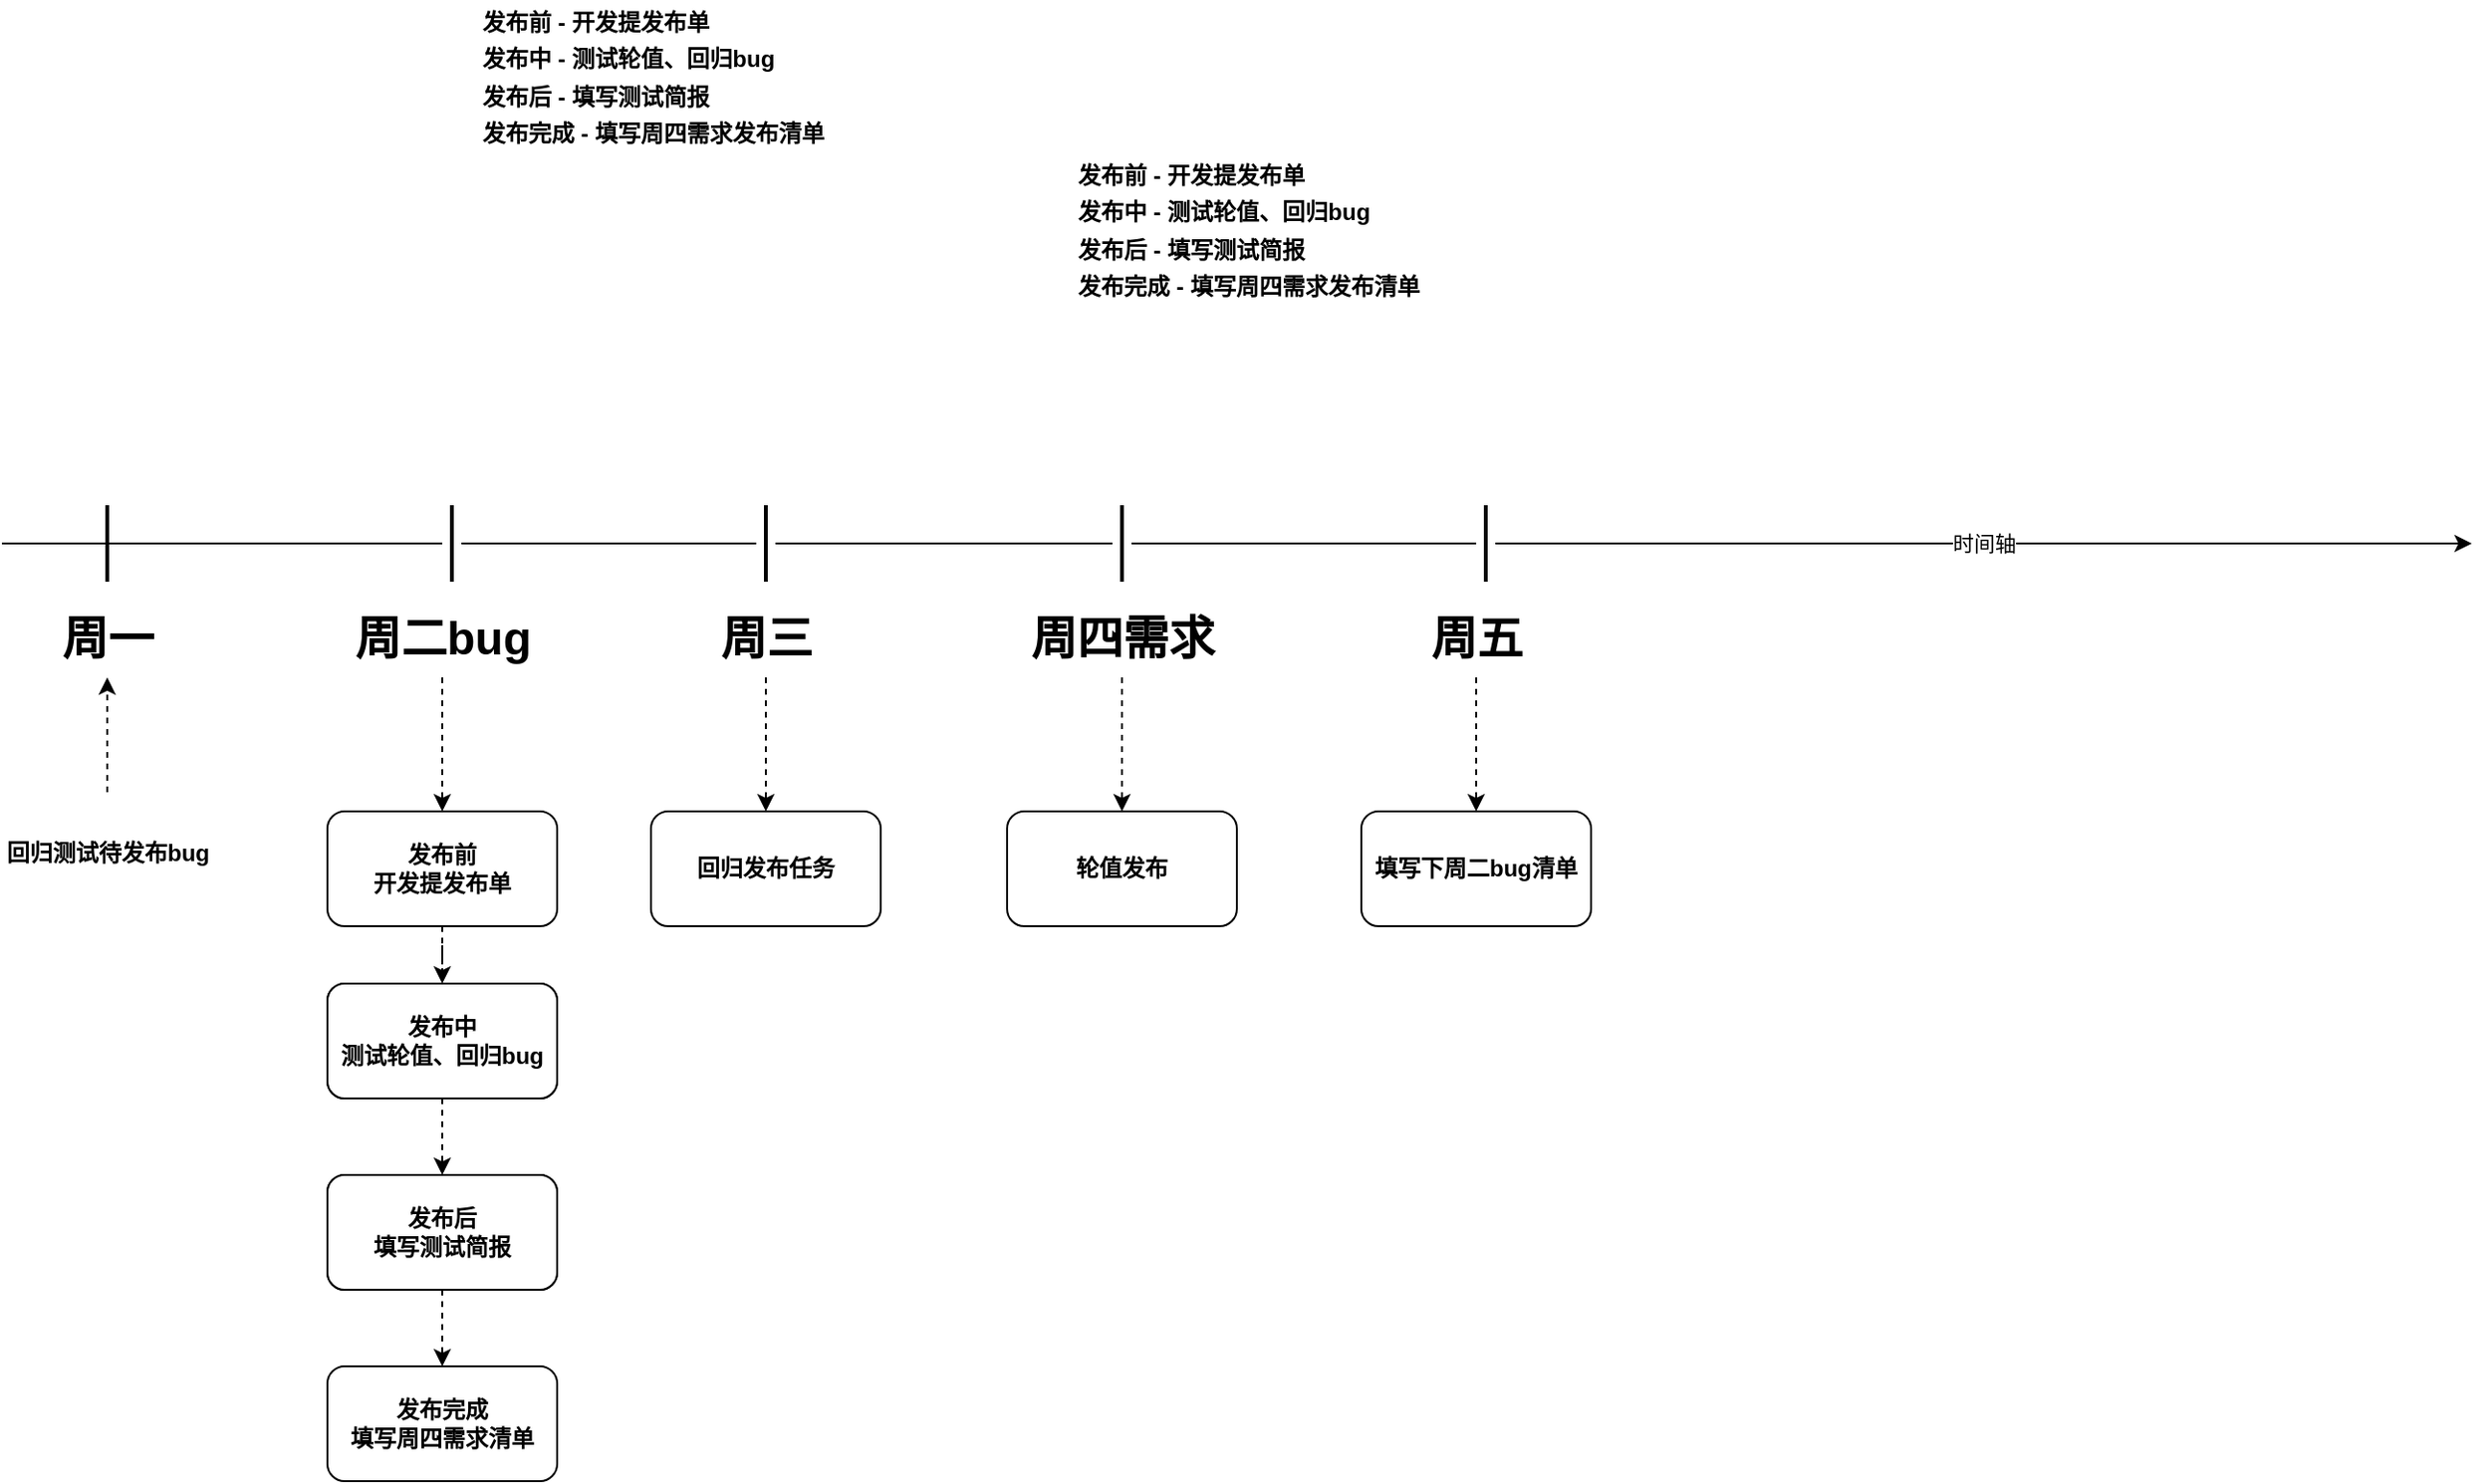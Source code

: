 <mxfile version="15.6.8" type="github">
  <diagram id="ou2I0I9FXUBxEGET_Rn_" name="Page-1">
    <mxGraphModel dx="1422" dy="762" grid="1" gridSize="10" guides="1" tooltips="1" connect="1" arrows="1" fold="1" page="1" pageScale="1" pageWidth="827" pageHeight="1169" math="0" shadow="0">
      <root>
        <mxCell id="0" />
        <mxCell id="1" parent="0" />
        <mxCell id="0ZZxTa-P83YtZlL9Fl9--2" value="时间轴" style="endArrow=classic;html=1;rounded=0;startArrow=none;" edge="1" parent="1" source="0ZZxTa-P83YtZlL9Fl9--12">
          <mxGeometry relative="1" as="geometry">
            <mxPoint x="20" y="290" as="sourcePoint" />
            <mxPoint x="1310" y="290" as="targetPoint" />
          </mxGeometry>
        </mxCell>
        <mxCell id="0ZZxTa-P83YtZlL9Fl9--4" value="" style="line;strokeWidth=2;direction=south;html=1;" vertex="1" parent="1">
          <mxGeometry x="70" y="270" width="10" height="40" as="geometry" />
        </mxCell>
        <mxCell id="0ZZxTa-P83YtZlL9Fl9--5" value="" style="line;strokeWidth=2;direction=south;html=1;" vertex="1" parent="1">
          <mxGeometry x="250" y="270" width="10" height="40" as="geometry" />
        </mxCell>
        <mxCell id="0ZZxTa-P83YtZlL9Fl9--6" value="" style="endArrow=none;html=1;rounded=0;" edge="1" parent="1" target="0ZZxTa-P83YtZlL9Fl9--5">
          <mxGeometry relative="1" as="geometry">
            <mxPoint x="20" y="290" as="sourcePoint" />
            <mxPoint x="1310" y="290" as="targetPoint" />
          </mxGeometry>
        </mxCell>
        <mxCell id="0ZZxTa-P83YtZlL9Fl9--8" value="" style="line;strokeWidth=2;direction=south;html=1;" vertex="1" parent="1">
          <mxGeometry x="414" y="270" width="10" height="40" as="geometry" />
        </mxCell>
        <mxCell id="0ZZxTa-P83YtZlL9Fl9--9" value="" style="endArrow=none;html=1;rounded=0;startArrow=none;" edge="1" parent="1" source="0ZZxTa-P83YtZlL9Fl9--5" target="0ZZxTa-P83YtZlL9Fl9--8">
          <mxGeometry relative="1" as="geometry">
            <mxPoint x="260" y="290" as="sourcePoint" />
            <mxPoint x="1310" y="290" as="targetPoint" />
          </mxGeometry>
        </mxCell>
        <mxCell id="0ZZxTa-P83YtZlL9Fl9--10" value="" style="line;strokeWidth=2;direction=south;html=1;" vertex="1" parent="1">
          <mxGeometry x="600" y="270" width="10" height="40" as="geometry" />
        </mxCell>
        <mxCell id="0ZZxTa-P83YtZlL9Fl9--11" value="" style="endArrow=none;html=1;rounded=0;startArrow=none;" edge="1" parent="1" source="0ZZxTa-P83YtZlL9Fl9--8" target="0ZZxTa-P83YtZlL9Fl9--10">
          <mxGeometry relative="1" as="geometry">
            <mxPoint x="424" y="290" as="sourcePoint" />
            <mxPoint x="1310" y="290" as="targetPoint" />
          </mxGeometry>
        </mxCell>
        <mxCell id="0ZZxTa-P83YtZlL9Fl9--12" value="" style="line;strokeWidth=2;direction=south;html=1;" vertex="1" parent="1">
          <mxGeometry x="790" y="270" width="10" height="40" as="geometry" />
        </mxCell>
        <mxCell id="0ZZxTa-P83YtZlL9Fl9--13" value="" style="endArrow=none;html=1;rounded=0;startArrow=none;" edge="1" parent="1" source="0ZZxTa-P83YtZlL9Fl9--10" target="0ZZxTa-P83YtZlL9Fl9--12">
          <mxGeometry relative="1" as="geometry">
            <mxPoint x="610" y="290" as="sourcePoint" />
            <mxPoint x="1310" y="290" as="targetPoint" />
          </mxGeometry>
        </mxCell>
        <mxCell id="0ZZxTa-P83YtZlL9Fl9--17" value="周一" style="text;strokeColor=none;fillColor=none;html=1;fontSize=24;fontStyle=1;verticalAlign=middle;align=center;" vertex="1" parent="1">
          <mxGeometry x="25" y="320" width="100" height="40" as="geometry" />
        </mxCell>
        <mxCell id="0ZZxTa-P83YtZlL9Fl9--18" value="周二bug" style="text;strokeColor=none;fillColor=none;html=1;fontSize=24;fontStyle=1;verticalAlign=middle;align=center;" vertex="1" parent="1">
          <mxGeometry x="200" y="320" width="100" height="40" as="geometry" />
        </mxCell>
        <mxCell id="0ZZxTa-P83YtZlL9Fl9--19" value="周三" style="text;strokeColor=none;fillColor=none;html=1;fontSize=24;fontStyle=1;verticalAlign=middle;align=center;" vertex="1" parent="1">
          <mxGeometry x="369" y="320" width="100" height="40" as="geometry" />
        </mxCell>
        <mxCell id="0ZZxTa-P83YtZlL9Fl9--20" value="周四需求" style="text;strokeColor=none;fillColor=none;html=1;fontSize=24;fontStyle=1;verticalAlign=middle;align=center;" vertex="1" parent="1">
          <mxGeometry x="555" y="320" width="100" height="40" as="geometry" />
        </mxCell>
        <mxCell id="0ZZxTa-P83YtZlL9Fl9--45" value="" style="edgeStyle=orthogonalEdgeStyle;rounded=0;orthogonalLoop=1;jettySize=auto;html=1;dashed=1;fontSize=12;" edge="1" parent="1" source="0ZZxTa-P83YtZlL9Fl9--21" target="0ZZxTa-P83YtZlL9Fl9--44">
          <mxGeometry relative="1" as="geometry" />
        </mxCell>
        <mxCell id="0ZZxTa-P83YtZlL9Fl9--21" value="周五" style="text;strokeColor=none;fillColor=none;html=1;fontSize=24;fontStyle=1;verticalAlign=middle;align=center;" vertex="1" parent="1">
          <mxGeometry x="740" y="320" width="100" height="40" as="geometry" />
        </mxCell>
        <mxCell id="0ZZxTa-P83YtZlL9Fl9--23" value="" style="endArrow=classic;html=1;rounded=0;entryX=0.5;entryY=1;entryDx=0;entryDy=0;dashed=1;" edge="1" parent="1" target="0ZZxTa-P83YtZlL9Fl9--17">
          <mxGeometry width="50" height="50" relative="1" as="geometry">
            <mxPoint x="75" y="420" as="sourcePoint" />
            <mxPoint x="110" y="420" as="targetPoint" />
          </mxGeometry>
        </mxCell>
        <mxCell id="0ZZxTa-P83YtZlL9Fl9--24" value="" style="endArrow=classic;html=1;rounded=0;dashed=1;exitX=0.5;exitY=1;exitDx=0;exitDy=0;" edge="1" parent="1" source="0ZZxTa-P83YtZlL9Fl9--18">
          <mxGeometry width="50" height="50" relative="1" as="geometry">
            <mxPoint x="254.5" y="420" as="sourcePoint" />
            <mxPoint x="250" y="430" as="targetPoint" />
          </mxGeometry>
        </mxCell>
        <mxCell id="0ZZxTa-P83YtZlL9Fl9--25" value="" style="endArrow=classic;html=1;rounded=0;dashed=1;exitX=0.5;exitY=1;exitDx=0;exitDy=0;" edge="1" parent="1" source="0ZZxTa-P83YtZlL9Fl9--19">
          <mxGeometry width="50" height="50" relative="1" as="geometry">
            <mxPoint x="418.5" y="420" as="sourcePoint" />
            <mxPoint x="419" y="430" as="targetPoint" />
          </mxGeometry>
        </mxCell>
        <mxCell id="0ZZxTa-P83YtZlL9Fl9--26" value="" style="endArrow=classic;html=1;rounded=0;entryX=0.5;entryY=0;entryDx=0;entryDy=0;dashed=1;exitX=0.5;exitY=1;exitDx=0;exitDy=0;" edge="1" parent="1" source="0ZZxTa-P83YtZlL9Fl9--20" target="0ZZxTa-P83YtZlL9Fl9--43">
          <mxGeometry width="50" height="50" relative="1" as="geometry">
            <mxPoint x="604.5" y="420" as="sourcePoint" />
            <mxPoint x="604.5" y="360" as="targetPoint" />
          </mxGeometry>
        </mxCell>
        <mxCell id="0ZZxTa-P83YtZlL9Fl9--29" value="&lt;font style=&quot;font-size: 12px&quot;&gt;回归测试待发布bug&lt;/font&gt;" style="text;strokeColor=none;fillColor=none;html=1;fontSize=16;fontStyle=1;verticalAlign=middle;align=center;" vertex="1" parent="1">
          <mxGeometry x="25" y="430" width="100" height="40" as="geometry" />
        </mxCell>
        <mxCell id="0ZZxTa-P83YtZlL9Fl9--30" value="&lt;span style=&quot;font-size: 12px&quot;&gt;发布前 - 开发提发布单&lt;br&gt;发布中 - 测试轮值、回归bug&lt;br&gt;发布后 - 填写测试简报&lt;br&gt;发布完成 - 填写周四需求发布清单&lt;br&gt;&lt;/span&gt;" style="text;strokeColor=none;fillColor=none;html=1;fontSize=16;fontStyle=1;verticalAlign=middle;align=left;" vertex="1" parent="1">
          <mxGeometry x="269" y="10" width="145" height="70" as="geometry" />
        </mxCell>
        <mxCell id="0ZZxTa-P83YtZlL9Fl9--31" value="&lt;span style=&quot;font-size: 12px&quot;&gt;发布前 - 开发提发布单&lt;br&gt;发布中 - 测试轮值、回归bug&lt;br&gt;发布后 - 填写测试简报&lt;br&gt;发布完成 - 填写周四需求发布清单&lt;br&gt;&lt;/span&gt;" style="text;strokeColor=none;fillColor=none;html=1;fontSize=16;fontStyle=1;verticalAlign=middle;align=left;" vertex="1" parent="1">
          <mxGeometry x="580" y="90" width="145" height="70" as="geometry" />
        </mxCell>
        <mxCell id="0ZZxTa-P83YtZlL9Fl9--35" value="" style="edgeStyle=orthogonalEdgeStyle;rounded=0;orthogonalLoop=1;jettySize=auto;html=1;dashed=1;fontSize=12;" edge="1" parent="1" source="0ZZxTa-P83YtZlL9Fl9--33" target="0ZZxTa-P83YtZlL9Fl9--34">
          <mxGeometry relative="1" as="geometry" />
        </mxCell>
        <mxCell id="0ZZxTa-P83YtZlL9Fl9--33" value="&lt;span style=&quot;font-weight: 700&quot;&gt;发布前&lt;br&gt;开发提发布单&lt;/span&gt;" style="rounded=1;whiteSpace=wrap;html=1;fontSize=12;align=center;" vertex="1" parent="1">
          <mxGeometry x="190" y="430" width="120" height="60" as="geometry" />
        </mxCell>
        <mxCell id="0ZZxTa-P83YtZlL9Fl9--37" value="" style="edgeStyle=orthogonalEdgeStyle;rounded=0;orthogonalLoop=1;jettySize=auto;html=1;dashed=1;fontSize=12;" edge="1" parent="1" source="0ZZxTa-P83YtZlL9Fl9--34" target="0ZZxTa-P83YtZlL9Fl9--36">
          <mxGeometry relative="1" as="geometry" />
        </mxCell>
        <mxCell id="0ZZxTa-P83YtZlL9Fl9--34" value="&lt;span style=&quot;font-weight: 700&quot;&gt;发布中 - 测试轮值、回归bug&lt;/span&gt;" style="rounded=1;whiteSpace=wrap;html=1;fontSize=12;align=left;" vertex="1" parent="1">
          <mxGeometry x="190" y="520" width="120" height="60" as="geometry" />
        </mxCell>
        <mxCell id="0ZZxTa-P83YtZlL9Fl9--39" value="" style="edgeStyle=orthogonalEdgeStyle;rounded=0;orthogonalLoop=1;jettySize=auto;html=1;dashed=1;fontSize=12;" edge="1" parent="1" source="0ZZxTa-P83YtZlL9Fl9--36" target="0ZZxTa-P83YtZlL9Fl9--38">
          <mxGeometry relative="1" as="geometry" />
        </mxCell>
        <mxCell id="0ZZxTa-P83YtZlL9Fl9--36" value="&lt;span style=&quot;font-weight: 700&quot;&gt;发布后 - 填写测试简报&lt;/span&gt;" style="rounded=1;whiteSpace=wrap;html=1;fontSize=12;align=left;" vertex="1" parent="1">
          <mxGeometry x="190" y="620" width="120" height="60" as="geometry" />
        </mxCell>
        <mxCell id="0ZZxTa-P83YtZlL9Fl9--38" value="&lt;span style=&quot;font-weight: 700&quot;&gt;发布完成&lt;br&gt;填写周四需求清单&lt;/span&gt;" style="rounded=1;whiteSpace=wrap;html=1;fontSize=12;align=center;" vertex="1" parent="1">
          <mxGeometry x="190" y="720" width="120" height="60" as="geometry" />
        </mxCell>
        <mxCell id="0ZZxTa-P83YtZlL9Fl9--40" value="&lt;span style=&quot;font-weight: 700&quot;&gt;发布中&lt;br&gt;测试轮值、回归bug&lt;/span&gt;" style="rounded=1;whiteSpace=wrap;html=1;fontSize=12;align=center;" vertex="1" parent="1">
          <mxGeometry x="190" y="520" width="120" height="60" as="geometry" />
        </mxCell>
        <mxCell id="0ZZxTa-P83YtZlL9Fl9--41" value="&lt;span style=&quot;font-weight: 700&quot;&gt;发布后&lt;br&gt;填写测试简报&lt;/span&gt;" style="rounded=1;whiteSpace=wrap;html=1;fontSize=12;align=center;" vertex="1" parent="1">
          <mxGeometry x="190" y="620" width="120" height="60" as="geometry" />
        </mxCell>
        <mxCell id="0ZZxTa-P83YtZlL9Fl9--42" value="&lt;b&gt;回归发布任务&lt;/b&gt;" style="rounded=1;whiteSpace=wrap;html=1;fontSize=12;align=center;" vertex="1" parent="1">
          <mxGeometry x="359" y="430" width="120" height="60" as="geometry" />
        </mxCell>
        <mxCell id="0ZZxTa-P83YtZlL9Fl9--43" value="&lt;b&gt;轮值发布&lt;/b&gt;" style="rounded=1;whiteSpace=wrap;html=1;fontSize=12;align=center;" vertex="1" parent="1">
          <mxGeometry x="545" y="430" width="120" height="60" as="geometry" />
        </mxCell>
        <mxCell id="0ZZxTa-P83YtZlL9Fl9--44" value="&lt;b&gt;填写下周二bug清单&lt;/b&gt;" style="rounded=1;whiteSpace=wrap;html=1;fontSize=12;align=center;" vertex="1" parent="1">
          <mxGeometry x="730" y="430" width="120" height="60" as="geometry" />
        </mxCell>
      </root>
    </mxGraphModel>
  </diagram>
</mxfile>
